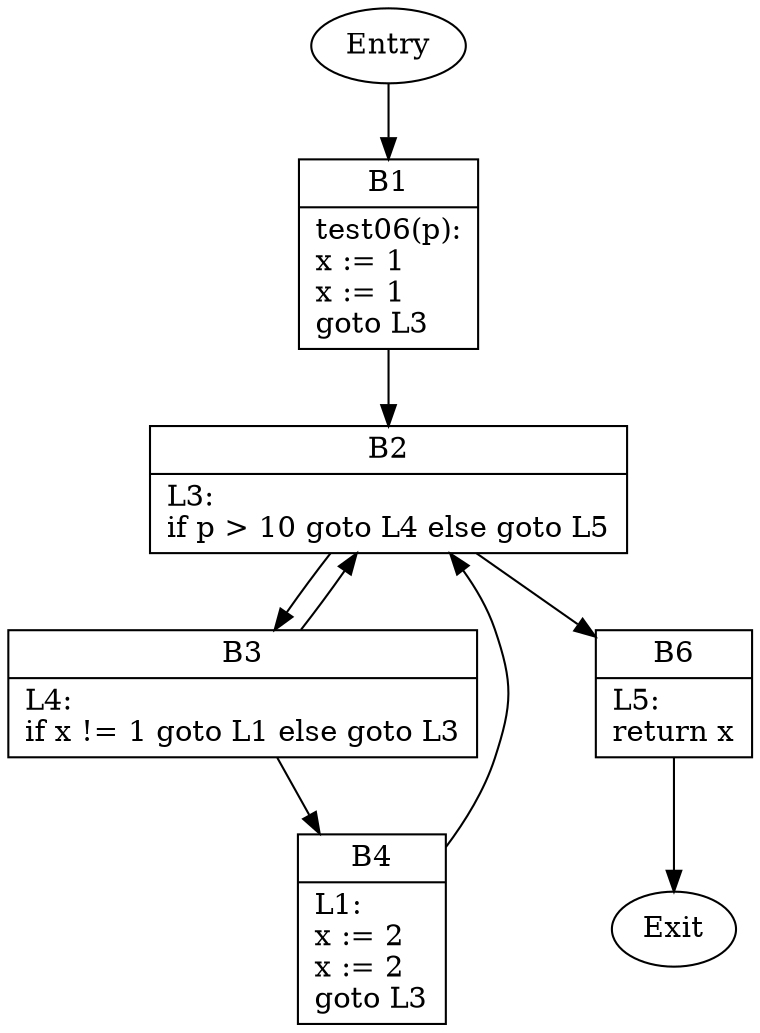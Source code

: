digraph CFG {
    B1 [shape=record label="{B1|test06(p):\lx := 1\lx := 1\lgoto L3\l}"];
    B2 [shape=record label="{B2|L3:\lif p \> 10 goto L4 else goto L5\l}"];
    B3 [shape=record label="{B3|L4:\lif x != 1 goto L1 else goto L3\l}"];
    B4 [shape=record label="{B4|L1:\lx := 2\lx := 2\lgoto L3\l}"];
    B6 [shape=record label="{B6|L5:\lreturn x\l}"];
    Entry -> B1;
    B1 -> B2;
    B2 -> B3;
    B2 -> B6;
    B3 -> B2;
    B3 -> B4;
    B4 -> B2;
    B6 -> Exit;
}
